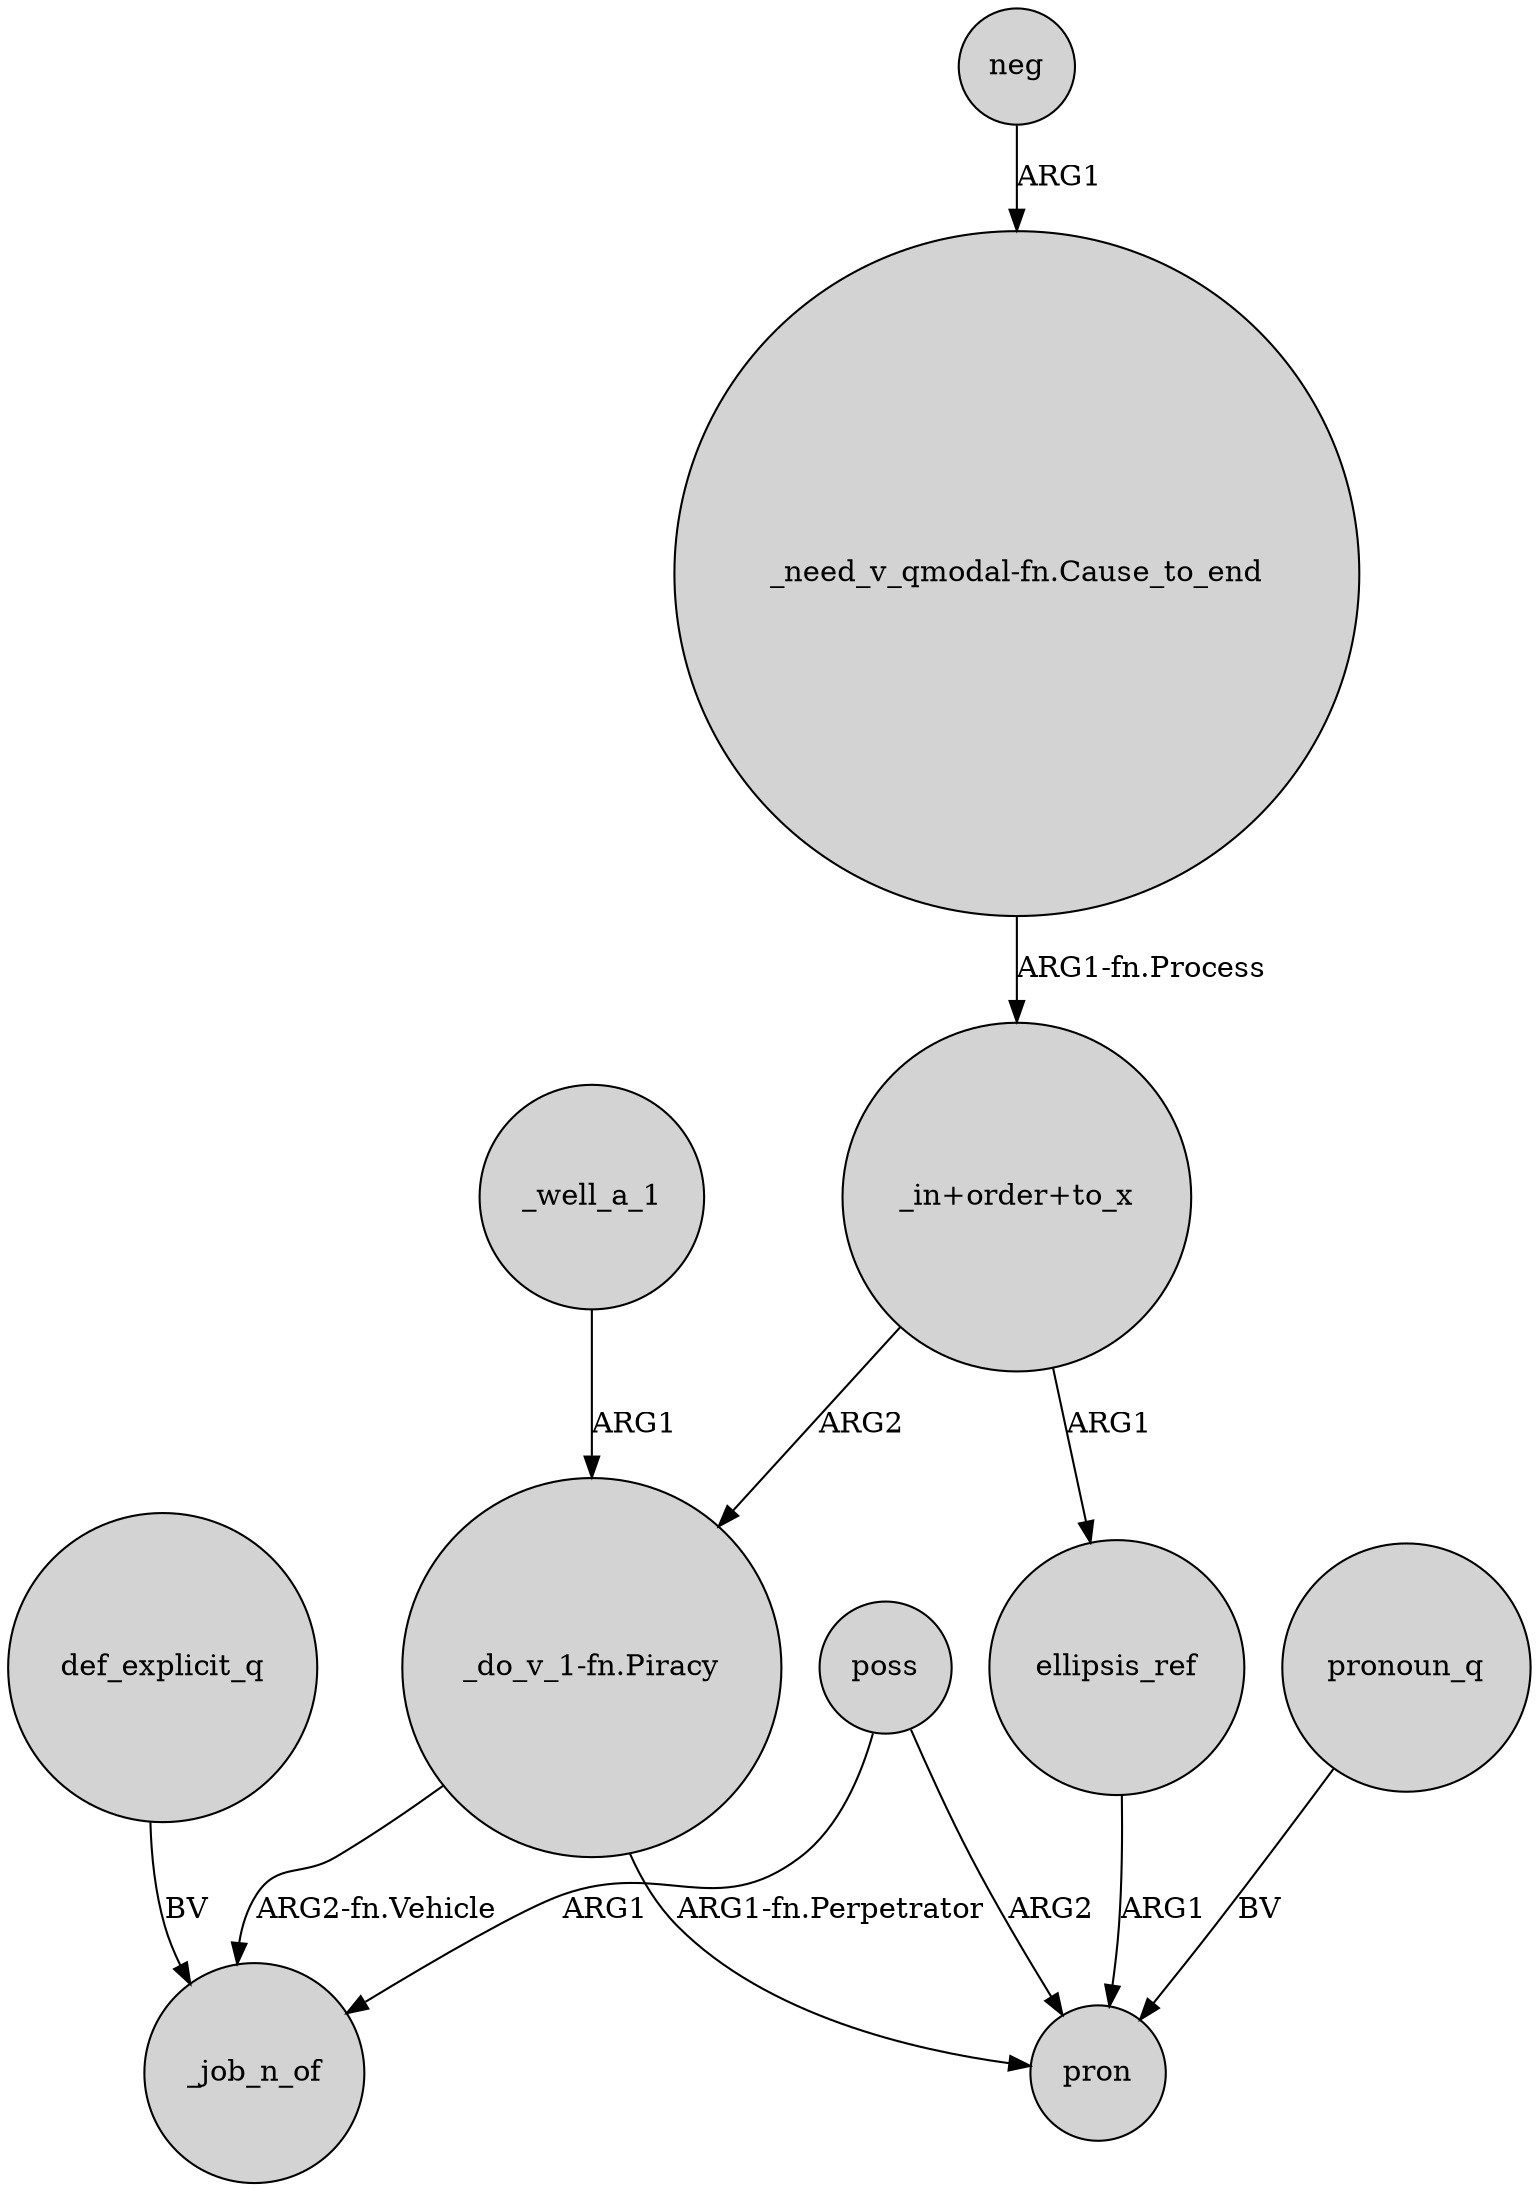 digraph {
	node [shape=circle style=filled]
	def_explicit_q -> _job_n_of [label=BV]
	_well_a_1 -> "_do_v_1-fn.Piracy" [label=ARG1]
	"_in+order+to_x" -> "_do_v_1-fn.Piracy" [label=ARG2]
	poss -> _job_n_of [label=ARG1]
	neg -> "_need_v_qmodal-fn.Cause_to_end" [label=ARG1]
	"_do_v_1-fn.Piracy" -> pron [label="ARG1-fn.Perpetrator"]
	"_in+order+to_x" -> ellipsis_ref [label=ARG1]
	"_do_v_1-fn.Piracy" -> _job_n_of [label="ARG2-fn.Vehicle"]
	"_need_v_qmodal-fn.Cause_to_end" -> "_in+order+to_x" [label="ARG1-fn.Process"]
	ellipsis_ref -> pron [label=ARG1]
	pronoun_q -> pron [label=BV]
	poss -> pron [label=ARG2]
}
